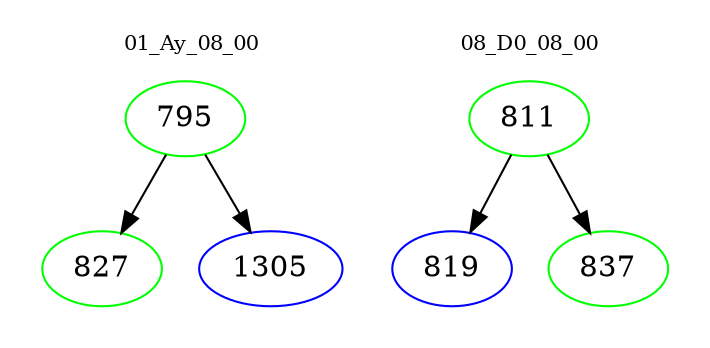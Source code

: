 digraph{
subgraph cluster_0 {
color = white
label = "01_Ay_08_00";
fontsize=10;
T0_795 [label="795", color="green"]
T0_795 -> T0_827 [color="black"]
T0_827 [label="827", color="green"]
T0_795 -> T0_1305 [color="black"]
T0_1305 [label="1305", color="blue"]
}
subgraph cluster_1 {
color = white
label = "08_D0_08_00";
fontsize=10;
T1_811 [label="811", color="green"]
T1_811 -> T1_819 [color="black"]
T1_819 [label="819", color="blue"]
T1_811 -> T1_837 [color="black"]
T1_837 [label="837", color="green"]
}
}
